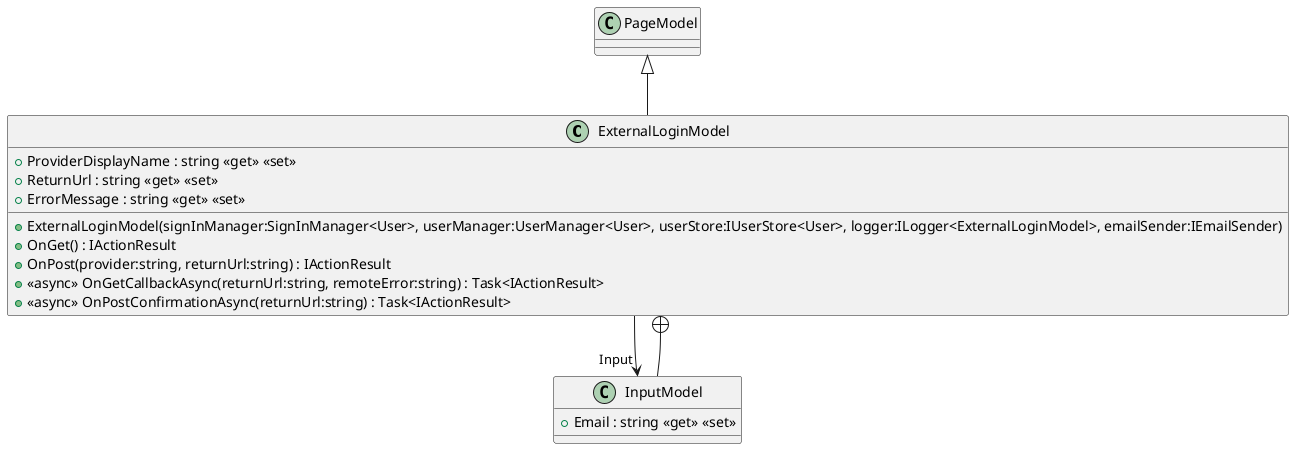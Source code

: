 @startuml
class ExternalLoginModel {
    + ExternalLoginModel(signInManager:SignInManager<User>, userManager:UserManager<User>, userStore:IUserStore<User>, logger:ILogger<ExternalLoginModel>, emailSender:IEmailSender)
    + ProviderDisplayName : string <<get>> <<set>>
    + ReturnUrl : string <<get>> <<set>>
    + ErrorMessage : string <<get>> <<set>>
    + OnGet() : IActionResult
    + OnPost(provider:string, returnUrl:string) : IActionResult
    + <<async>> OnGetCallbackAsync(returnUrl:string, remoteError:string) : Task<IActionResult>
    + <<async>> OnPostConfirmationAsync(returnUrl:string) : Task<IActionResult>
}
class InputModel {
    + Email : string <<get>> <<set>>
}
PageModel <|-- ExternalLoginModel
ExternalLoginModel --> "Input" InputModel
ExternalLoginModel +-- InputModel
@enduml
